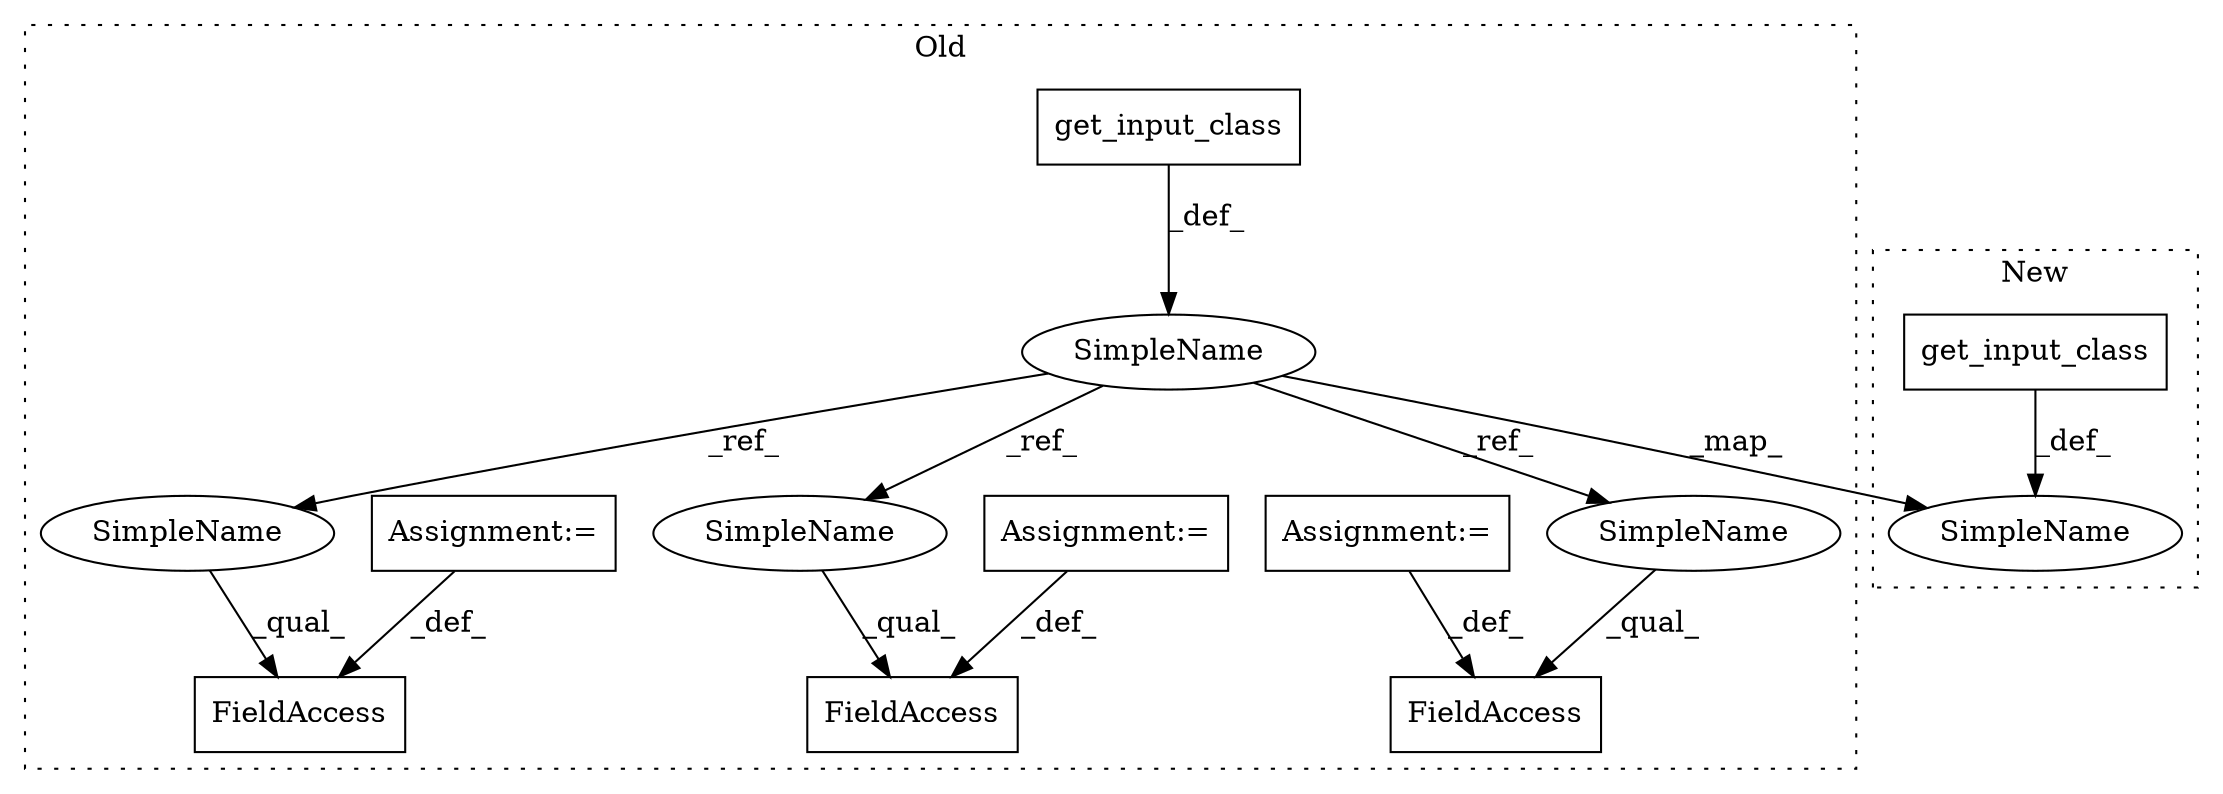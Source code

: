 digraph G {
subgraph cluster0 {
1 [label="get_input_class" a="32" s="2393" l="17" shape="box"];
3 [label="FieldAccess" a="22" s="2416" l="27" shape="box"];
4 [label="FieldAccess" a="22" s="2464" l="23" shape="box"];
5 [label="Assignment:=" a="7" s="2487" l="1" shape="box"];
6 [label="Assignment:=" a="7" s="2443" l="1" shape="box"];
7 [label="FieldAccess" a="22" s="2504" l="21" shape="box"];
8 [label="SimpleName" a="42" s="2382" l="10" shape="ellipse"];
10 [label="Assignment:=" a="7" s="2525" l="1" shape="box"];
11 [label="SimpleName" a="42" s="2464" l="10" shape="ellipse"];
12 [label="SimpleName" a="42" s="2504" l="10" shape="ellipse"];
13 [label="SimpleName" a="42" s="2416" l="10" shape="ellipse"];
label = "Old";
style="dotted";
}
subgraph cluster1 {
2 [label="get_input_class" a="32" s="2393,2446" l="16,1" shape="box"];
9 [label="SimpleName" a="42" s="2382" l="10" shape="ellipse"];
label = "New";
style="dotted";
}
1 -> 8 [label="_def_"];
2 -> 9 [label="_def_"];
5 -> 4 [label="_def_"];
6 -> 3 [label="_def_"];
8 -> 9 [label="_map_"];
8 -> 11 [label="_ref_"];
8 -> 12 [label="_ref_"];
8 -> 13 [label="_ref_"];
10 -> 7 [label="_def_"];
11 -> 4 [label="_qual_"];
12 -> 7 [label="_qual_"];
13 -> 3 [label="_qual_"];
}